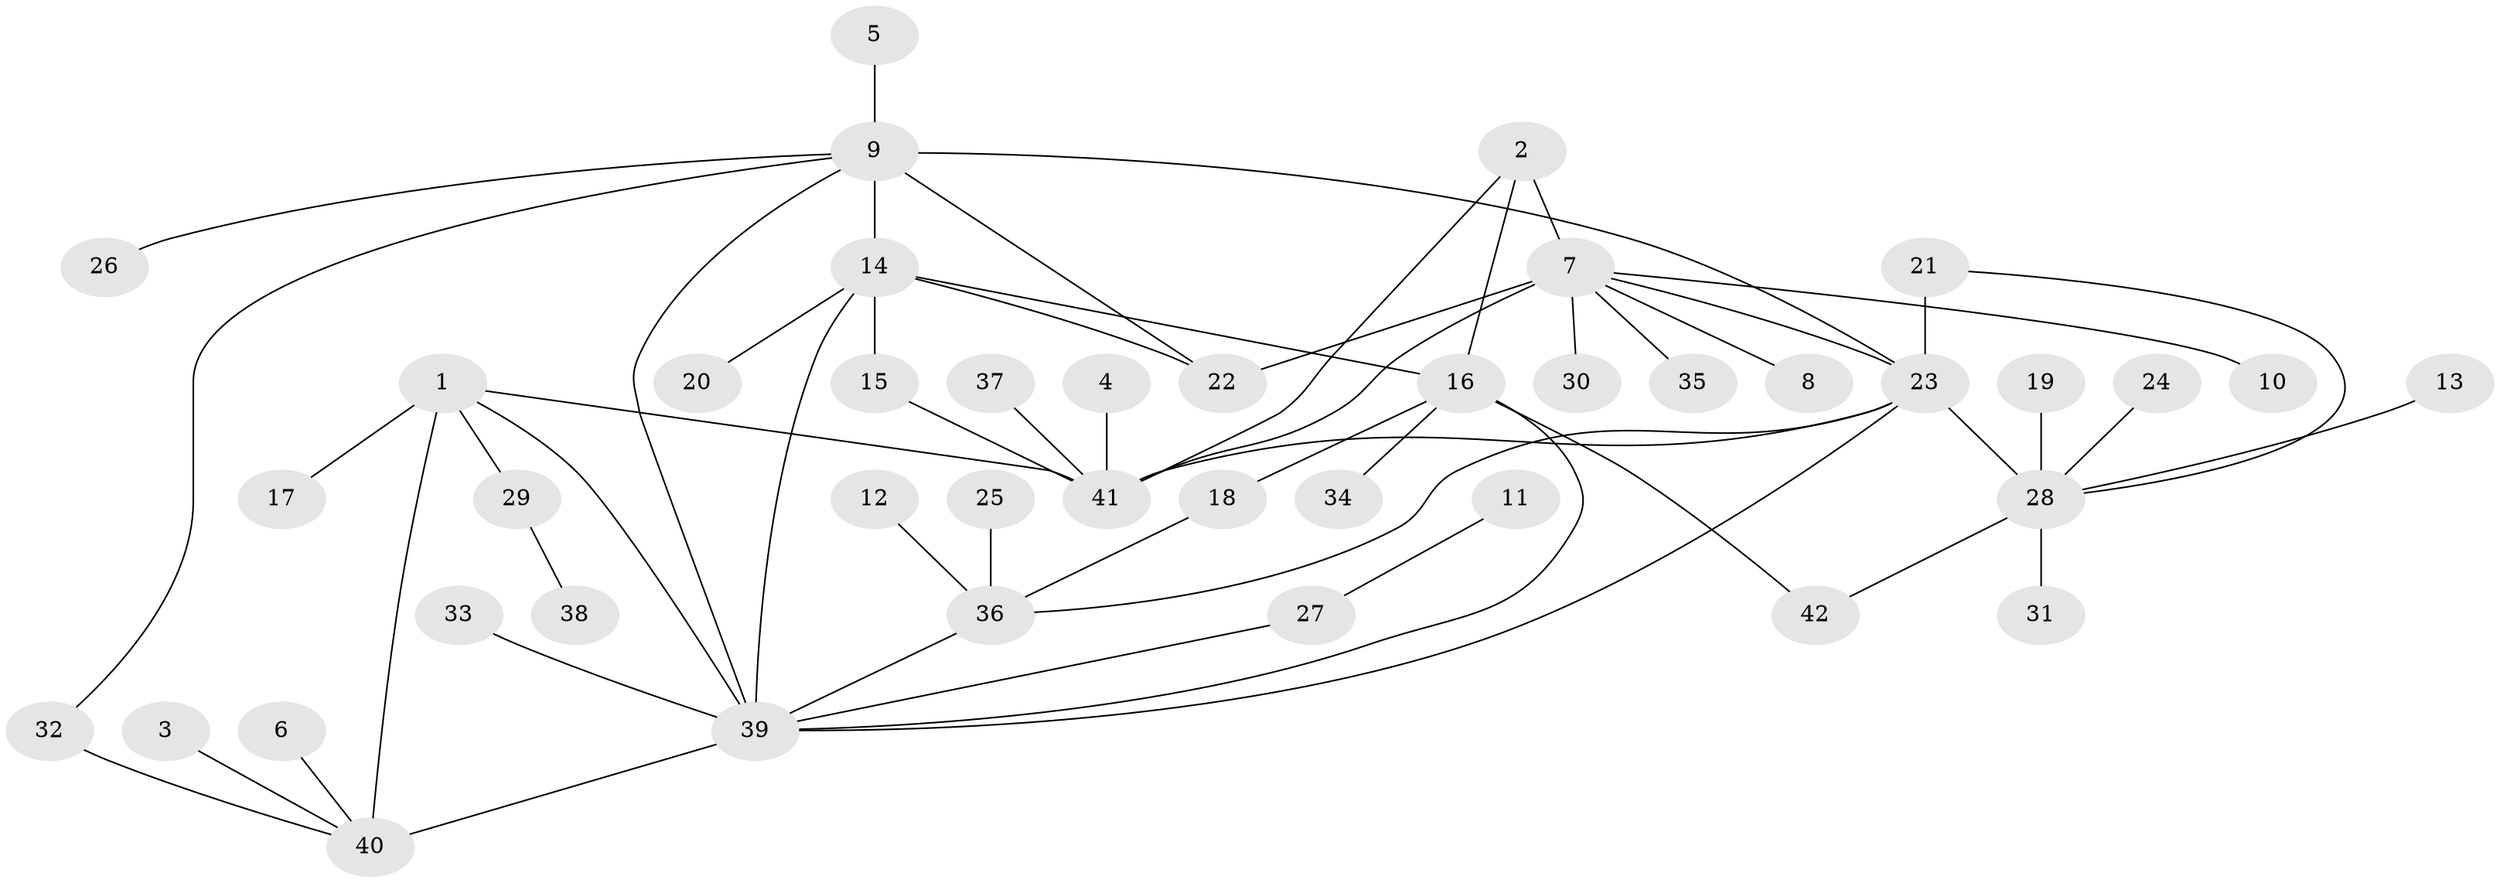 // original degree distribution, {6: 0.08433734939759036, 7: 0.03614457831325301, 3: 0.04819277108433735, 12: 0.012048192771084338, 5: 0.024096385542168676, 10: 0.024096385542168676, 4: 0.03614457831325301, 8: 0.012048192771084338, 9: 0.012048192771084338, 2: 0.1566265060240964, 1: 0.5542168674698795}
// Generated by graph-tools (version 1.1) at 2025/02/03/09/25 03:02:36]
// undirected, 42 vertices, 57 edges
graph export_dot {
graph [start="1"]
  node [color=gray90,style=filled];
  1;
  2;
  3;
  4;
  5;
  6;
  7;
  8;
  9;
  10;
  11;
  12;
  13;
  14;
  15;
  16;
  17;
  18;
  19;
  20;
  21;
  22;
  23;
  24;
  25;
  26;
  27;
  28;
  29;
  30;
  31;
  32;
  33;
  34;
  35;
  36;
  37;
  38;
  39;
  40;
  41;
  42;
  1 -- 17 [weight=1.0];
  1 -- 29 [weight=1.0];
  1 -- 39 [weight=1.0];
  1 -- 40 [weight=2.0];
  1 -- 41 [weight=1.0];
  2 -- 7 [weight=2.0];
  2 -- 16 [weight=1.0];
  2 -- 41 [weight=1.0];
  3 -- 40 [weight=1.0];
  4 -- 41 [weight=1.0];
  5 -- 9 [weight=1.0];
  6 -- 40 [weight=1.0];
  7 -- 8 [weight=1.0];
  7 -- 10 [weight=1.0];
  7 -- 22 [weight=1.0];
  7 -- 23 [weight=1.0];
  7 -- 30 [weight=1.0];
  7 -- 35 [weight=1.0];
  7 -- 41 [weight=2.0];
  9 -- 14 [weight=2.0];
  9 -- 22 [weight=2.0];
  9 -- 23 [weight=1.0];
  9 -- 26 [weight=1.0];
  9 -- 32 [weight=1.0];
  9 -- 39 [weight=1.0];
  11 -- 27 [weight=1.0];
  12 -- 36 [weight=1.0];
  13 -- 28 [weight=1.0];
  14 -- 15 [weight=1.0];
  14 -- 16 [weight=1.0];
  14 -- 20 [weight=1.0];
  14 -- 22 [weight=1.0];
  14 -- 39 [weight=1.0];
  15 -- 41 [weight=1.0];
  16 -- 18 [weight=1.0];
  16 -- 34 [weight=1.0];
  16 -- 39 [weight=1.0];
  16 -- 42 [weight=3.0];
  18 -- 36 [weight=1.0];
  19 -- 28 [weight=1.0];
  21 -- 23 [weight=2.0];
  21 -- 28 [weight=1.0];
  23 -- 28 [weight=2.0];
  23 -- 36 [weight=1.0];
  23 -- 39 [weight=1.0];
  23 -- 41 [weight=1.0];
  24 -- 28 [weight=1.0];
  25 -- 36 [weight=1.0];
  27 -- 39 [weight=1.0];
  28 -- 31 [weight=1.0];
  28 -- 42 [weight=1.0];
  29 -- 38 [weight=1.0];
  32 -- 40 [weight=1.0];
  33 -- 39 [weight=1.0];
  36 -- 39 [weight=1.0];
  37 -- 41 [weight=1.0];
  39 -- 40 [weight=2.0];
}
